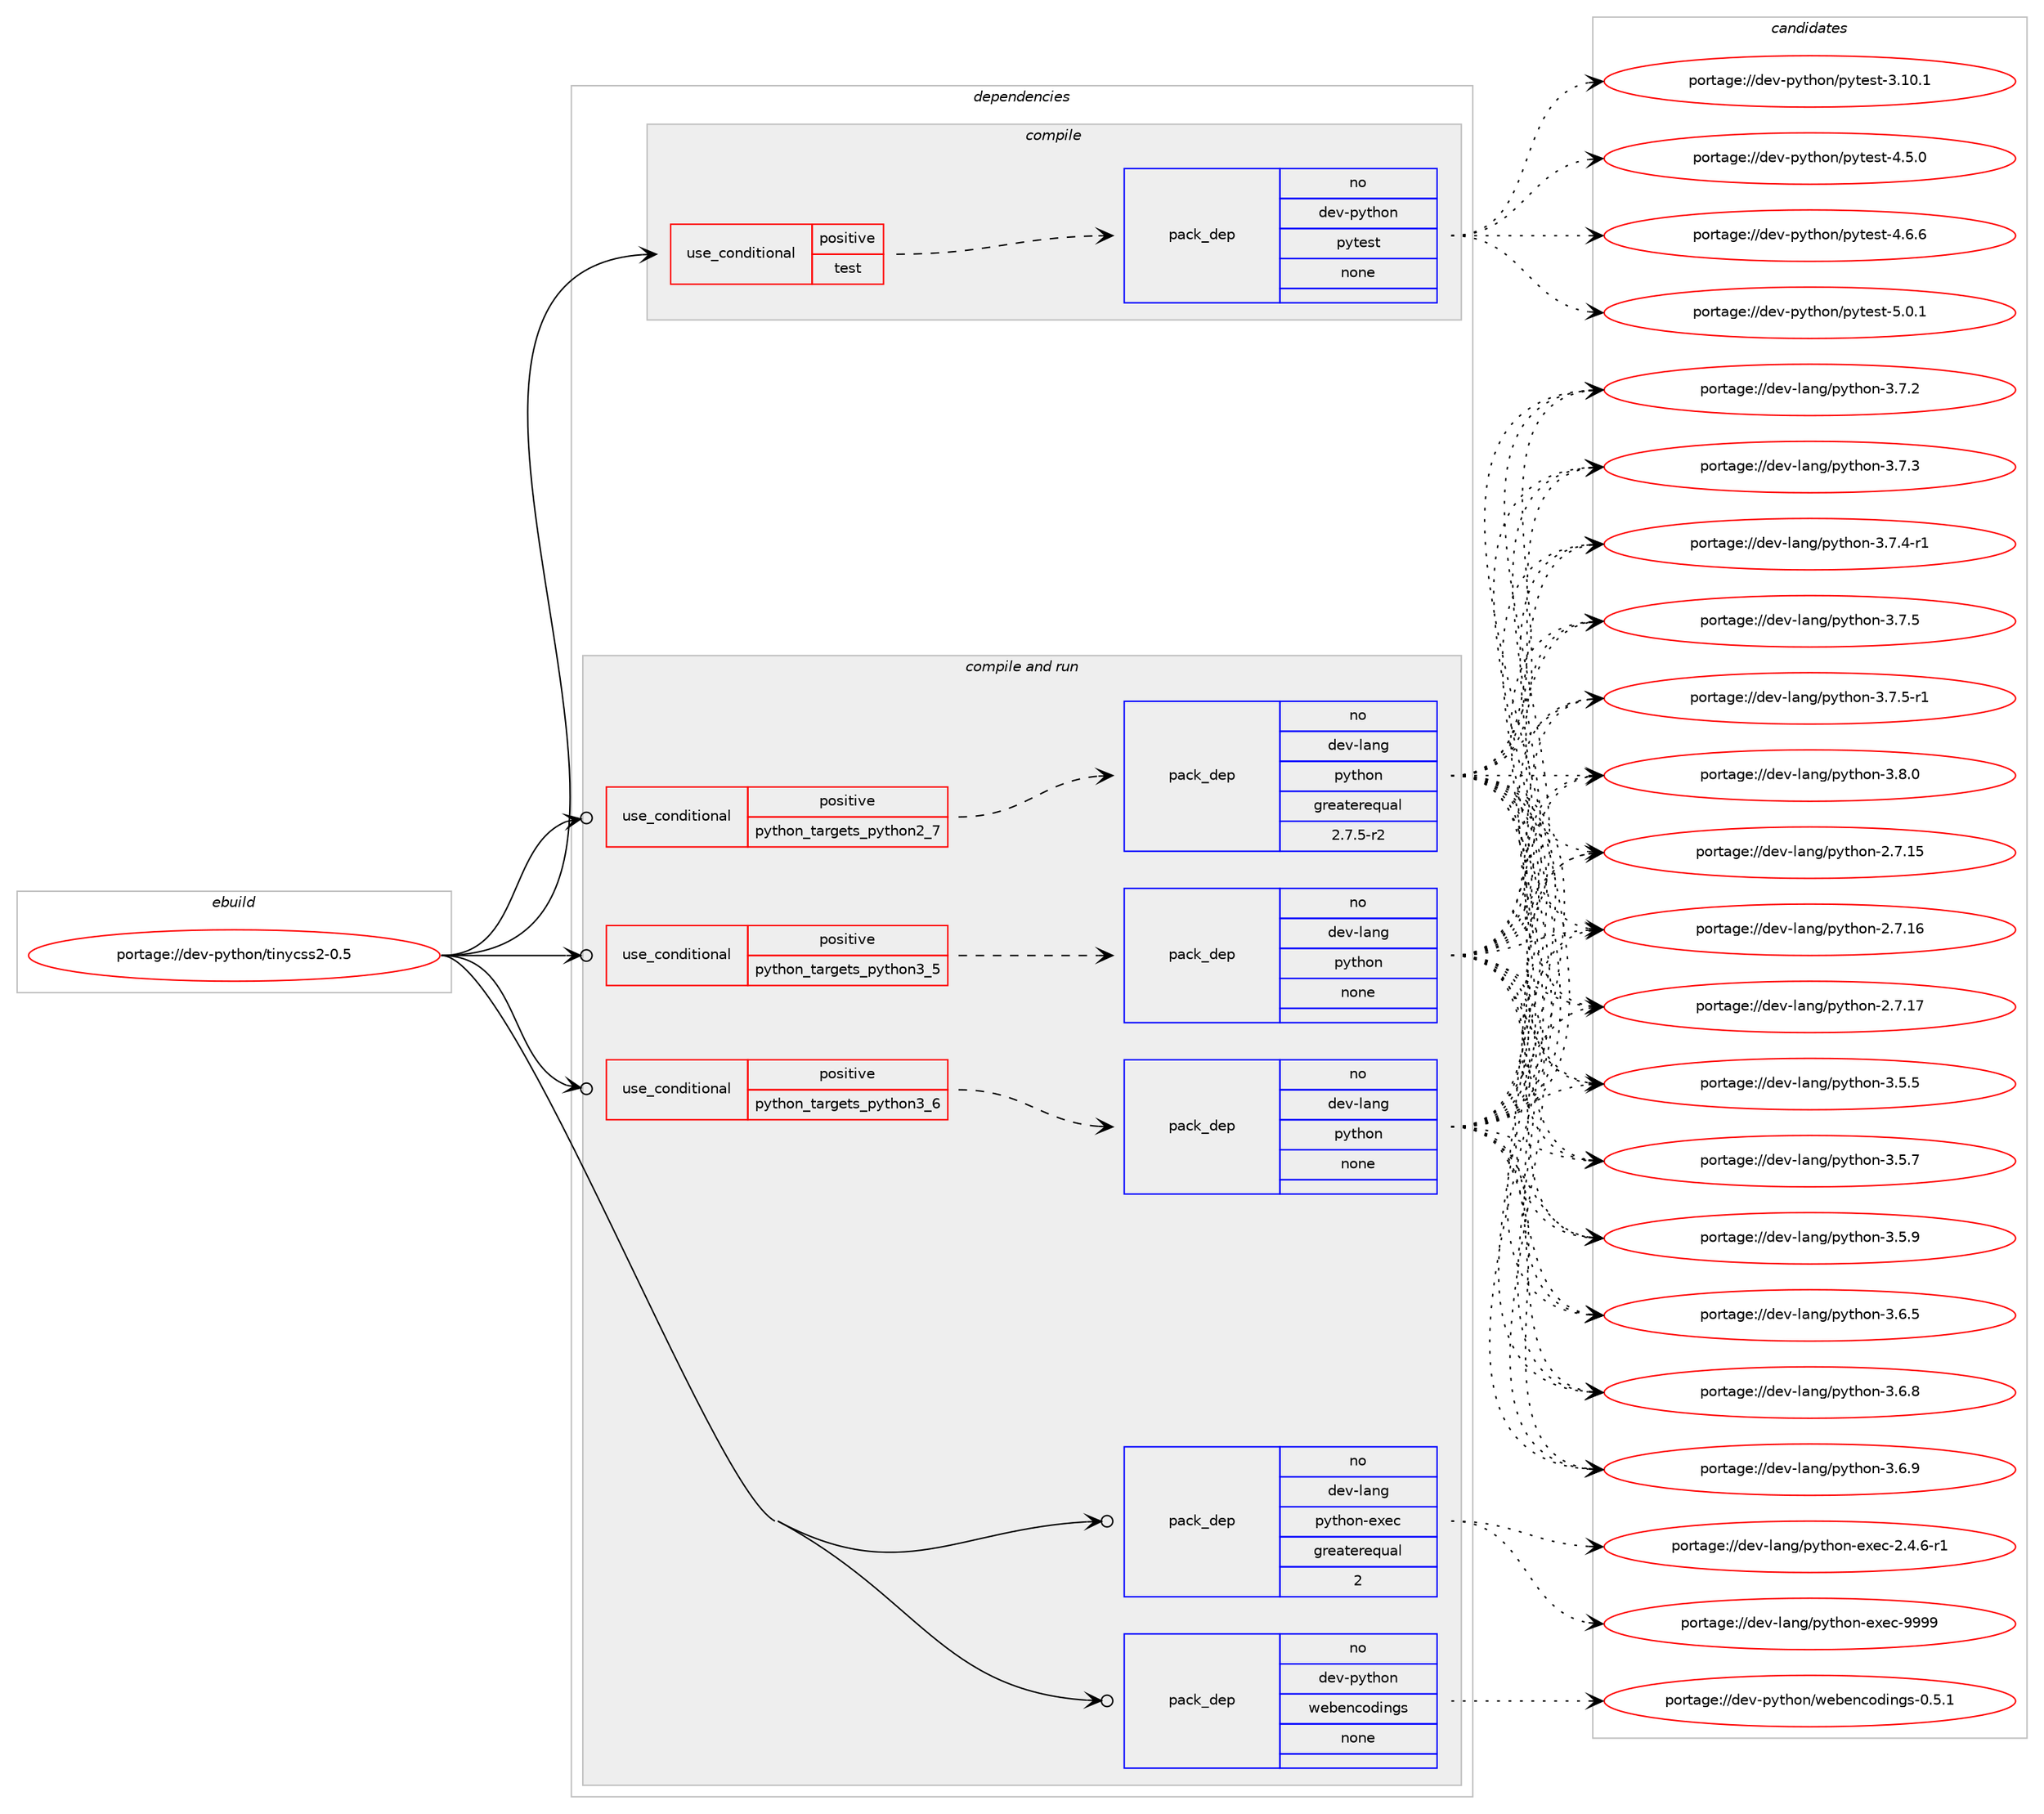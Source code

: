 digraph prolog {

# *************
# Graph options
# *************

newrank=true;
concentrate=true;
compound=true;
graph [rankdir=LR,fontname=Helvetica,fontsize=10,ranksep=1.5];#, ranksep=2.5, nodesep=0.2];
edge  [arrowhead=vee];
node  [fontname=Helvetica,fontsize=10];

# **********
# The ebuild
# **********

subgraph cluster_leftcol {
color=gray;
rank=same;
label=<<i>ebuild</i>>;
id [label="portage://dev-python/tinycss2-0.5", color=red, width=4, href="../dev-python/tinycss2-0.5.svg"];
}

# ****************
# The dependencies
# ****************

subgraph cluster_midcol {
color=gray;
label=<<i>dependencies</i>>;
subgraph cluster_compile {
fillcolor="#eeeeee";
style=filled;
label=<<i>compile</i>>;
subgraph cond39788 {
dependency175815 [label=<<TABLE BORDER="0" CELLBORDER="1" CELLSPACING="0" CELLPADDING="4"><TR><TD ROWSPAN="3" CELLPADDING="10">use_conditional</TD></TR><TR><TD>positive</TD></TR><TR><TD>test</TD></TR></TABLE>>, shape=none, color=red];
subgraph pack132623 {
dependency175816 [label=<<TABLE BORDER="0" CELLBORDER="1" CELLSPACING="0" CELLPADDING="4" WIDTH="220"><TR><TD ROWSPAN="6" CELLPADDING="30">pack_dep</TD></TR><TR><TD WIDTH="110">no</TD></TR><TR><TD>dev-python</TD></TR><TR><TD>pytest</TD></TR><TR><TD>none</TD></TR><TR><TD></TD></TR></TABLE>>, shape=none, color=blue];
}
dependency175815:e -> dependency175816:w [weight=20,style="dashed",arrowhead="vee"];
}
id:e -> dependency175815:w [weight=20,style="solid",arrowhead="vee"];
}
subgraph cluster_compileandrun {
fillcolor="#eeeeee";
style=filled;
label=<<i>compile and run</i>>;
subgraph cond39789 {
dependency175817 [label=<<TABLE BORDER="0" CELLBORDER="1" CELLSPACING="0" CELLPADDING="4"><TR><TD ROWSPAN="3" CELLPADDING="10">use_conditional</TD></TR><TR><TD>positive</TD></TR><TR><TD>python_targets_python2_7</TD></TR></TABLE>>, shape=none, color=red];
subgraph pack132624 {
dependency175818 [label=<<TABLE BORDER="0" CELLBORDER="1" CELLSPACING="0" CELLPADDING="4" WIDTH="220"><TR><TD ROWSPAN="6" CELLPADDING="30">pack_dep</TD></TR><TR><TD WIDTH="110">no</TD></TR><TR><TD>dev-lang</TD></TR><TR><TD>python</TD></TR><TR><TD>greaterequal</TD></TR><TR><TD>2.7.5-r2</TD></TR></TABLE>>, shape=none, color=blue];
}
dependency175817:e -> dependency175818:w [weight=20,style="dashed",arrowhead="vee"];
}
id:e -> dependency175817:w [weight=20,style="solid",arrowhead="odotvee"];
subgraph cond39790 {
dependency175819 [label=<<TABLE BORDER="0" CELLBORDER="1" CELLSPACING="0" CELLPADDING="4"><TR><TD ROWSPAN="3" CELLPADDING="10">use_conditional</TD></TR><TR><TD>positive</TD></TR><TR><TD>python_targets_python3_5</TD></TR></TABLE>>, shape=none, color=red];
subgraph pack132625 {
dependency175820 [label=<<TABLE BORDER="0" CELLBORDER="1" CELLSPACING="0" CELLPADDING="4" WIDTH="220"><TR><TD ROWSPAN="6" CELLPADDING="30">pack_dep</TD></TR><TR><TD WIDTH="110">no</TD></TR><TR><TD>dev-lang</TD></TR><TR><TD>python</TD></TR><TR><TD>none</TD></TR><TR><TD></TD></TR></TABLE>>, shape=none, color=blue];
}
dependency175819:e -> dependency175820:w [weight=20,style="dashed",arrowhead="vee"];
}
id:e -> dependency175819:w [weight=20,style="solid",arrowhead="odotvee"];
subgraph cond39791 {
dependency175821 [label=<<TABLE BORDER="0" CELLBORDER="1" CELLSPACING="0" CELLPADDING="4"><TR><TD ROWSPAN="3" CELLPADDING="10">use_conditional</TD></TR><TR><TD>positive</TD></TR><TR><TD>python_targets_python3_6</TD></TR></TABLE>>, shape=none, color=red];
subgraph pack132626 {
dependency175822 [label=<<TABLE BORDER="0" CELLBORDER="1" CELLSPACING="0" CELLPADDING="4" WIDTH="220"><TR><TD ROWSPAN="6" CELLPADDING="30">pack_dep</TD></TR><TR><TD WIDTH="110">no</TD></TR><TR><TD>dev-lang</TD></TR><TR><TD>python</TD></TR><TR><TD>none</TD></TR><TR><TD></TD></TR></TABLE>>, shape=none, color=blue];
}
dependency175821:e -> dependency175822:w [weight=20,style="dashed",arrowhead="vee"];
}
id:e -> dependency175821:w [weight=20,style="solid",arrowhead="odotvee"];
subgraph pack132627 {
dependency175823 [label=<<TABLE BORDER="0" CELLBORDER="1" CELLSPACING="0" CELLPADDING="4" WIDTH="220"><TR><TD ROWSPAN="6" CELLPADDING="30">pack_dep</TD></TR><TR><TD WIDTH="110">no</TD></TR><TR><TD>dev-lang</TD></TR><TR><TD>python-exec</TD></TR><TR><TD>greaterequal</TD></TR><TR><TD>2</TD></TR></TABLE>>, shape=none, color=blue];
}
id:e -> dependency175823:w [weight=20,style="solid",arrowhead="odotvee"];
subgraph pack132628 {
dependency175824 [label=<<TABLE BORDER="0" CELLBORDER="1" CELLSPACING="0" CELLPADDING="4" WIDTH="220"><TR><TD ROWSPAN="6" CELLPADDING="30">pack_dep</TD></TR><TR><TD WIDTH="110">no</TD></TR><TR><TD>dev-python</TD></TR><TR><TD>webencodings</TD></TR><TR><TD>none</TD></TR><TR><TD></TD></TR></TABLE>>, shape=none, color=blue];
}
id:e -> dependency175824:w [weight=20,style="solid",arrowhead="odotvee"];
}
subgraph cluster_run {
fillcolor="#eeeeee";
style=filled;
label=<<i>run</i>>;
}
}

# **************
# The candidates
# **************

subgraph cluster_choices {
rank=same;
color=gray;
label=<<i>candidates</i>>;

subgraph choice132623 {
color=black;
nodesep=1;
choiceportage100101118451121211161041111104711212111610111511645514649484649 [label="portage://dev-python/pytest-3.10.1", color=red, width=4,href="../dev-python/pytest-3.10.1.svg"];
choiceportage1001011184511212111610411111047112121116101115116455246534648 [label="portage://dev-python/pytest-4.5.0", color=red, width=4,href="../dev-python/pytest-4.5.0.svg"];
choiceportage1001011184511212111610411111047112121116101115116455246544654 [label="portage://dev-python/pytest-4.6.6", color=red, width=4,href="../dev-python/pytest-4.6.6.svg"];
choiceportage1001011184511212111610411111047112121116101115116455346484649 [label="portage://dev-python/pytest-5.0.1", color=red, width=4,href="../dev-python/pytest-5.0.1.svg"];
dependency175816:e -> choiceportage100101118451121211161041111104711212111610111511645514649484649:w [style=dotted,weight="100"];
dependency175816:e -> choiceportage1001011184511212111610411111047112121116101115116455246534648:w [style=dotted,weight="100"];
dependency175816:e -> choiceportage1001011184511212111610411111047112121116101115116455246544654:w [style=dotted,weight="100"];
dependency175816:e -> choiceportage1001011184511212111610411111047112121116101115116455346484649:w [style=dotted,weight="100"];
}
subgraph choice132624 {
color=black;
nodesep=1;
choiceportage10010111845108971101034711212111610411111045504655464953 [label="portage://dev-lang/python-2.7.15", color=red, width=4,href="../dev-lang/python-2.7.15.svg"];
choiceportage10010111845108971101034711212111610411111045504655464954 [label="portage://dev-lang/python-2.7.16", color=red, width=4,href="../dev-lang/python-2.7.16.svg"];
choiceportage10010111845108971101034711212111610411111045504655464955 [label="portage://dev-lang/python-2.7.17", color=red, width=4,href="../dev-lang/python-2.7.17.svg"];
choiceportage100101118451089711010347112121116104111110455146534653 [label="portage://dev-lang/python-3.5.5", color=red, width=4,href="../dev-lang/python-3.5.5.svg"];
choiceportage100101118451089711010347112121116104111110455146534655 [label="portage://dev-lang/python-3.5.7", color=red, width=4,href="../dev-lang/python-3.5.7.svg"];
choiceportage100101118451089711010347112121116104111110455146534657 [label="portage://dev-lang/python-3.5.9", color=red, width=4,href="../dev-lang/python-3.5.9.svg"];
choiceportage100101118451089711010347112121116104111110455146544653 [label="portage://dev-lang/python-3.6.5", color=red, width=4,href="../dev-lang/python-3.6.5.svg"];
choiceportage100101118451089711010347112121116104111110455146544656 [label="portage://dev-lang/python-3.6.8", color=red, width=4,href="../dev-lang/python-3.6.8.svg"];
choiceportage100101118451089711010347112121116104111110455146544657 [label="portage://dev-lang/python-3.6.9", color=red, width=4,href="../dev-lang/python-3.6.9.svg"];
choiceportage100101118451089711010347112121116104111110455146554650 [label="portage://dev-lang/python-3.7.2", color=red, width=4,href="../dev-lang/python-3.7.2.svg"];
choiceportage100101118451089711010347112121116104111110455146554651 [label="portage://dev-lang/python-3.7.3", color=red, width=4,href="../dev-lang/python-3.7.3.svg"];
choiceportage1001011184510897110103471121211161041111104551465546524511449 [label="portage://dev-lang/python-3.7.4-r1", color=red, width=4,href="../dev-lang/python-3.7.4-r1.svg"];
choiceportage100101118451089711010347112121116104111110455146554653 [label="portage://dev-lang/python-3.7.5", color=red, width=4,href="../dev-lang/python-3.7.5.svg"];
choiceportage1001011184510897110103471121211161041111104551465546534511449 [label="portage://dev-lang/python-3.7.5-r1", color=red, width=4,href="../dev-lang/python-3.7.5-r1.svg"];
choiceportage100101118451089711010347112121116104111110455146564648 [label="portage://dev-lang/python-3.8.0", color=red, width=4,href="../dev-lang/python-3.8.0.svg"];
dependency175818:e -> choiceportage10010111845108971101034711212111610411111045504655464953:w [style=dotted,weight="100"];
dependency175818:e -> choiceportage10010111845108971101034711212111610411111045504655464954:w [style=dotted,weight="100"];
dependency175818:e -> choiceportage10010111845108971101034711212111610411111045504655464955:w [style=dotted,weight="100"];
dependency175818:e -> choiceportage100101118451089711010347112121116104111110455146534653:w [style=dotted,weight="100"];
dependency175818:e -> choiceportage100101118451089711010347112121116104111110455146534655:w [style=dotted,weight="100"];
dependency175818:e -> choiceportage100101118451089711010347112121116104111110455146534657:w [style=dotted,weight="100"];
dependency175818:e -> choiceportage100101118451089711010347112121116104111110455146544653:w [style=dotted,weight="100"];
dependency175818:e -> choiceportage100101118451089711010347112121116104111110455146544656:w [style=dotted,weight="100"];
dependency175818:e -> choiceportage100101118451089711010347112121116104111110455146544657:w [style=dotted,weight="100"];
dependency175818:e -> choiceportage100101118451089711010347112121116104111110455146554650:w [style=dotted,weight="100"];
dependency175818:e -> choiceportage100101118451089711010347112121116104111110455146554651:w [style=dotted,weight="100"];
dependency175818:e -> choiceportage1001011184510897110103471121211161041111104551465546524511449:w [style=dotted,weight="100"];
dependency175818:e -> choiceportage100101118451089711010347112121116104111110455146554653:w [style=dotted,weight="100"];
dependency175818:e -> choiceportage1001011184510897110103471121211161041111104551465546534511449:w [style=dotted,weight="100"];
dependency175818:e -> choiceportage100101118451089711010347112121116104111110455146564648:w [style=dotted,weight="100"];
}
subgraph choice132625 {
color=black;
nodesep=1;
choiceportage10010111845108971101034711212111610411111045504655464953 [label="portage://dev-lang/python-2.7.15", color=red, width=4,href="../dev-lang/python-2.7.15.svg"];
choiceportage10010111845108971101034711212111610411111045504655464954 [label="portage://dev-lang/python-2.7.16", color=red, width=4,href="../dev-lang/python-2.7.16.svg"];
choiceportage10010111845108971101034711212111610411111045504655464955 [label="portage://dev-lang/python-2.7.17", color=red, width=4,href="../dev-lang/python-2.7.17.svg"];
choiceportage100101118451089711010347112121116104111110455146534653 [label="portage://dev-lang/python-3.5.5", color=red, width=4,href="../dev-lang/python-3.5.5.svg"];
choiceportage100101118451089711010347112121116104111110455146534655 [label="portage://dev-lang/python-3.5.7", color=red, width=4,href="../dev-lang/python-3.5.7.svg"];
choiceportage100101118451089711010347112121116104111110455146534657 [label="portage://dev-lang/python-3.5.9", color=red, width=4,href="../dev-lang/python-3.5.9.svg"];
choiceportage100101118451089711010347112121116104111110455146544653 [label="portage://dev-lang/python-3.6.5", color=red, width=4,href="../dev-lang/python-3.6.5.svg"];
choiceportage100101118451089711010347112121116104111110455146544656 [label="portage://dev-lang/python-3.6.8", color=red, width=4,href="../dev-lang/python-3.6.8.svg"];
choiceportage100101118451089711010347112121116104111110455146544657 [label="portage://dev-lang/python-3.6.9", color=red, width=4,href="../dev-lang/python-3.6.9.svg"];
choiceportage100101118451089711010347112121116104111110455146554650 [label="portage://dev-lang/python-3.7.2", color=red, width=4,href="../dev-lang/python-3.7.2.svg"];
choiceportage100101118451089711010347112121116104111110455146554651 [label="portage://dev-lang/python-3.7.3", color=red, width=4,href="../dev-lang/python-3.7.3.svg"];
choiceportage1001011184510897110103471121211161041111104551465546524511449 [label="portage://dev-lang/python-3.7.4-r1", color=red, width=4,href="../dev-lang/python-3.7.4-r1.svg"];
choiceportage100101118451089711010347112121116104111110455146554653 [label="portage://dev-lang/python-3.7.5", color=red, width=4,href="../dev-lang/python-3.7.5.svg"];
choiceportage1001011184510897110103471121211161041111104551465546534511449 [label="portage://dev-lang/python-3.7.5-r1", color=red, width=4,href="../dev-lang/python-3.7.5-r1.svg"];
choiceportage100101118451089711010347112121116104111110455146564648 [label="portage://dev-lang/python-3.8.0", color=red, width=4,href="../dev-lang/python-3.8.0.svg"];
dependency175820:e -> choiceportage10010111845108971101034711212111610411111045504655464953:w [style=dotted,weight="100"];
dependency175820:e -> choiceportage10010111845108971101034711212111610411111045504655464954:w [style=dotted,weight="100"];
dependency175820:e -> choiceportage10010111845108971101034711212111610411111045504655464955:w [style=dotted,weight="100"];
dependency175820:e -> choiceportage100101118451089711010347112121116104111110455146534653:w [style=dotted,weight="100"];
dependency175820:e -> choiceportage100101118451089711010347112121116104111110455146534655:w [style=dotted,weight="100"];
dependency175820:e -> choiceportage100101118451089711010347112121116104111110455146534657:w [style=dotted,weight="100"];
dependency175820:e -> choiceportage100101118451089711010347112121116104111110455146544653:w [style=dotted,weight="100"];
dependency175820:e -> choiceportage100101118451089711010347112121116104111110455146544656:w [style=dotted,weight="100"];
dependency175820:e -> choiceportage100101118451089711010347112121116104111110455146544657:w [style=dotted,weight="100"];
dependency175820:e -> choiceportage100101118451089711010347112121116104111110455146554650:w [style=dotted,weight="100"];
dependency175820:e -> choiceportage100101118451089711010347112121116104111110455146554651:w [style=dotted,weight="100"];
dependency175820:e -> choiceportage1001011184510897110103471121211161041111104551465546524511449:w [style=dotted,weight="100"];
dependency175820:e -> choiceportage100101118451089711010347112121116104111110455146554653:w [style=dotted,weight="100"];
dependency175820:e -> choiceportage1001011184510897110103471121211161041111104551465546534511449:w [style=dotted,weight="100"];
dependency175820:e -> choiceportage100101118451089711010347112121116104111110455146564648:w [style=dotted,weight="100"];
}
subgraph choice132626 {
color=black;
nodesep=1;
choiceportage10010111845108971101034711212111610411111045504655464953 [label="portage://dev-lang/python-2.7.15", color=red, width=4,href="../dev-lang/python-2.7.15.svg"];
choiceportage10010111845108971101034711212111610411111045504655464954 [label="portage://dev-lang/python-2.7.16", color=red, width=4,href="../dev-lang/python-2.7.16.svg"];
choiceportage10010111845108971101034711212111610411111045504655464955 [label="portage://dev-lang/python-2.7.17", color=red, width=4,href="../dev-lang/python-2.7.17.svg"];
choiceportage100101118451089711010347112121116104111110455146534653 [label="portage://dev-lang/python-3.5.5", color=red, width=4,href="../dev-lang/python-3.5.5.svg"];
choiceportage100101118451089711010347112121116104111110455146534655 [label="portage://dev-lang/python-3.5.7", color=red, width=4,href="../dev-lang/python-3.5.7.svg"];
choiceportage100101118451089711010347112121116104111110455146534657 [label="portage://dev-lang/python-3.5.9", color=red, width=4,href="../dev-lang/python-3.5.9.svg"];
choiceportage100101118451089711010347112121116104111110455146544653 [label="portage://dev-lang/python-3.6.5", color=red, width=4,href="../dev-lang/python-3.6.5.svg"];
choiceportage100101118451089711010347112121116104111110455146544656 [label="portage://dev-lang/python-3.6.8", color=red, width=4,href="../dev-lang/python-3.6.8.svg"];
choiceportage100101118451089711010347112121116104111110455146544657 [label="portage://dev-lang/python-3.6.9", color=red, width=4,href="../dev-lang/python-3.6.9.svg"];
choiceportage100101118451089711010347112121116104111110455146554650 [label="portage://dev-lang/python-3.7.2", color=red, width=4,href="../dev-lang/python-3.7.2.svg"];
choiceportage100101118451089711010347112121116104111110455146554651 [label="portage://dev-lang/python-3.7.3", color=red, width=4,href="../dev-lang/python-3.7.3.svg"];
choiceportage1001011184510897110103471121211161041111104551465546524511449 [label="portage://dev-lang/python-3.7.4-r1", color=red, width=4,href="../dev-lang/python-3.7.4-r1.svg"];
choiceportage100101118451089711010347112121116104111110455146554653 [label="portage://dev-lang/python-3.7.5", color=red, width=4,href="../dev-lang/python-3.7.5.svg"];
choiceportage1001011184510897110103471121211161041111104551465546534511449 [label="portage://dev-lang/python-3.7.5-r1", color=red, width=4,href="../dev-lang/python-3.7.5-r1.svg"];
choiceportage100101118451089711010347112121116104111110455146564648 [label="portage://dev-lang/python-3.8.0", color=red, width=4,href="../dev-lang/python-3.8.0.svg"];
dependency175822:e -> choiceportage10010111845108971101034711212111610411111045504655464953:w [style=dotted,weight="100"];
dependency175822:e -> choiceportage10010111845108971101034711212111610411111045504655464954:w [style=dotted,weight="100"];
dependency175822:e -> choiceportage10010111845108971101034711212111610411111045504655464955:w [style=dotted,weight="100"];
dependency175822:e -> choiceportage100101118451089711010347112121116104111110455146534653:w [style=dotted,weight="100"];
dependency175822:e -> choiceportage100101118451089711010347112121116104111110455146534655:w [style=dotted,weight="100"];
dependency175822:e -> choiceportage100101118451089711010347112121116104111110455146534657:w [style=dotted,weight="100"];
dependency175822:e -> choiceportage100101118451089711010347112121116104111110455146544653:w [style=dotted,weight="100"];
dependency175822:e -> choiceportage100101118451089711010347112121116104111110455146544656:w [style=dotted,weight="100"];
dependency175822:e -> choiceportage100101118451089711010347112121116104111110455146544657:w [style=dotted,weight="100"];
dependency175822:e -> choiceportage100101118451089711010347112121116104111110455146554650:w [style=dotted,weight="100"];
dependency175822:e -> choiceportage100101118451089711010347112121116104111110455146554651:w [style=dotted,weight="100"];
dependency175822:e -> choiceportage1001011184510897110103471121211161041111104551465546524511449:w [style=dotted,weight="100"];
dependency175822:e -> choiceportage100101118451089711010347112121116104111110455146554653:w [style=dotted,weight="100"];
dependency175822:e -> choiceportage1001011184510897110103471121211161041111104551465546534511449:w [style=dotted,weight="100"];
dependency175822:e -> choiceportage100101118451089711010347112121116104111110455146564648:w [style=dotted,weight="100"];
}
subgraph choice132627 {
color=black;
nodesep=1;
choiceportage10010111845108971101034711212111610411111045101120101994550465246544511449 [label="portage://dev-lang/python-exec-2.4.6-r1", color=red, width=4,href="../dev-lang/python-exec-2.4.6-r1.svg"];
choiceportage10010111845108971101034711212111610411111045101120101994557575757 [label="portage://dev-lang/python-exec-9999", color=red, width=4,href="../dev-lang/python-exec-9999.svg"];
dependency175823:e -> choiceportage10010111845108971101034711212111610411111045101120101994550465246544511449:w [style=dotted,weight="100"];
dependency175823:e -> choiceportage10010111845108971101034711212111610411111045101120101994557575757:w [style=dotted,weight="100"];
}
subgraph choice132628 {
color=black;
nodesep=1;
choiceportage10010111845112121116104111110471191019810111099111100105110103115454846534649 [label="portage://dev-python/webencodings-0.5.1", color=red, width=4,href="../dev-python/webencodings-0.5.1.svg"];
dependency175824:e -> choiceportage10010111845112121116104111110471191019810111099111100105110103115454846534649:w [style=dotted,weight="100"];
}
}

}
